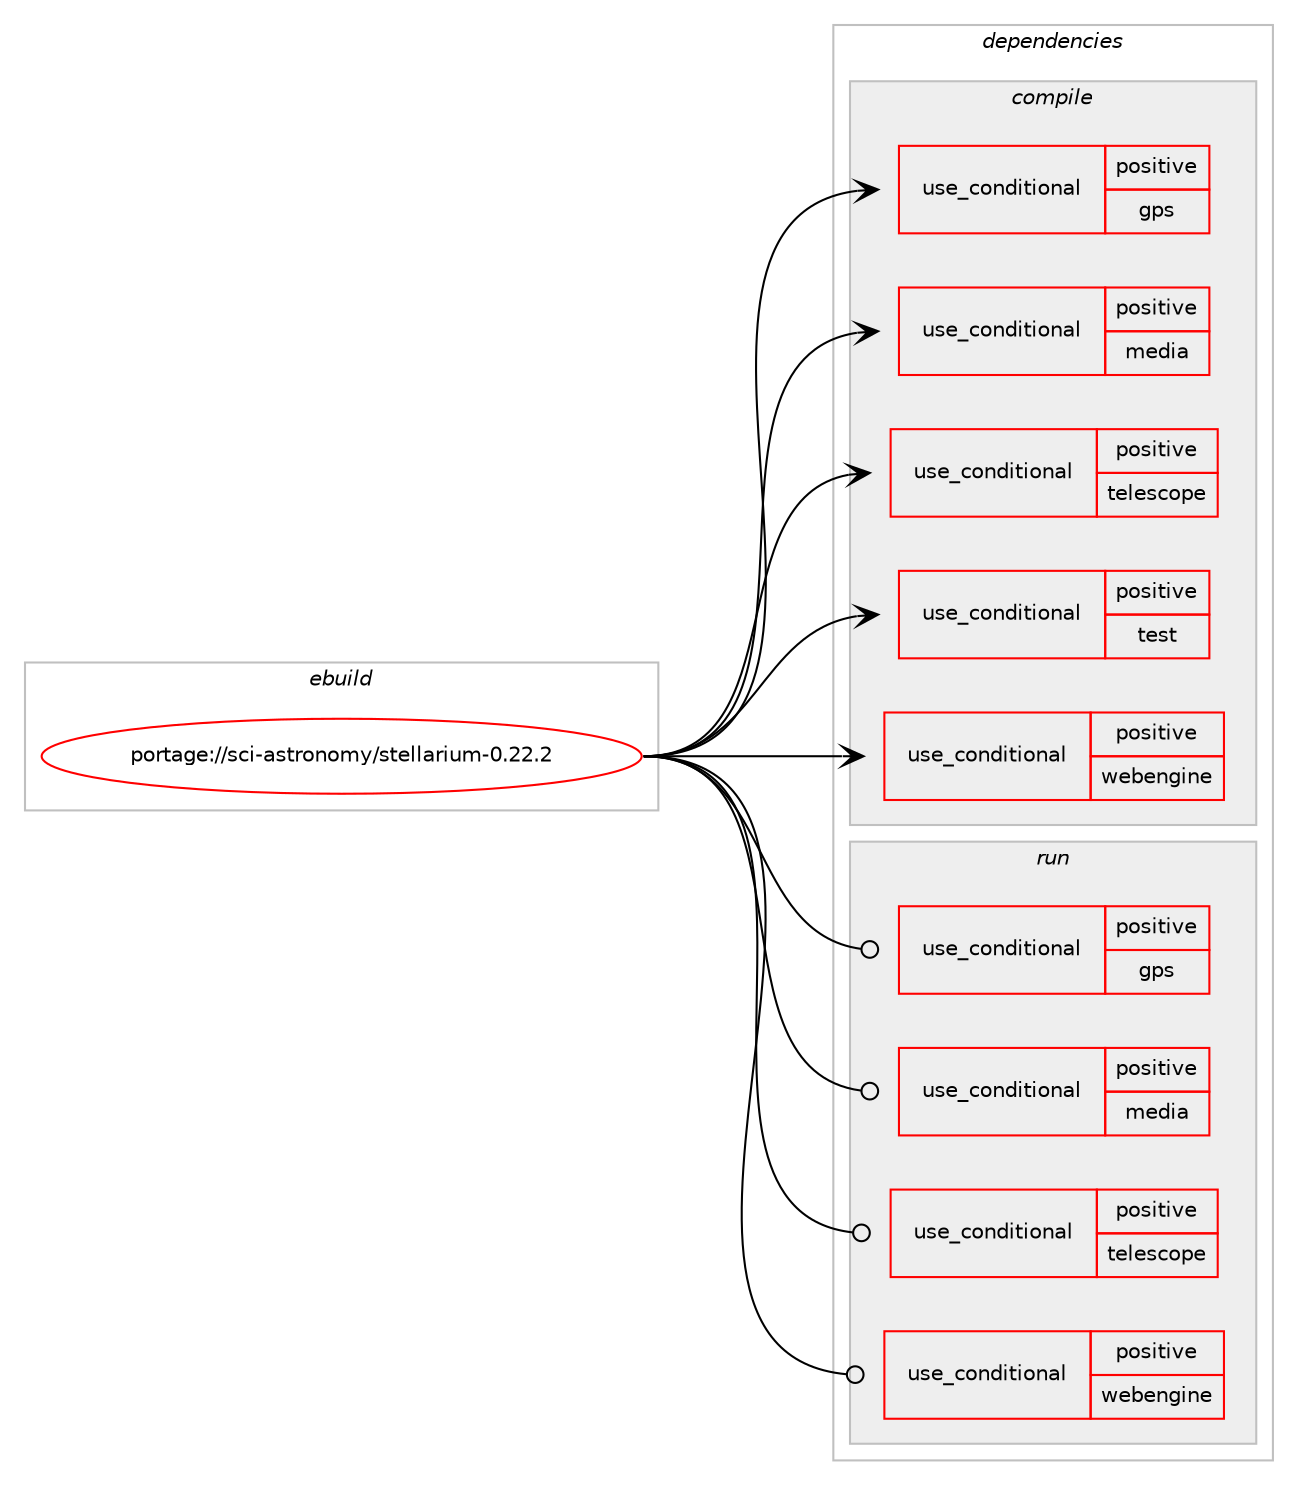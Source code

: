 digraph prolog {

# *************
# Graph options
# *************

newrank=true;
concentrate=true;
compound=true;
graph [rankdir=LR,fontname=Helvetica,fontsize=10,ranksep=1.5];#, ranksep=2.5, nodesep=0.2];
edge  [arrowhead=vee];
node  [fontname=Helvetica,fontsize=10];

# **********
# The ebuild
# **********

subgraph cluster_leftcol {
color=gray;
rank=same;
label=<<i>ebuild</i>>;
id [label="portage://sci-astronomy/stellarium-0.22.2", color=red, width=4, href="../sci-astronomy/stellarium-0.22.2.svg"];
}

# ****************
# The dependencies
# ****************

subgraph cluster_midcol {
color=gray;
label=<<i>dependencies</i>>;
subgraph cluster_compile {
fillcolor="#eeeeee";
style=filled;
label=<<i>compile</i>>;
subgraph cond852 {
dependency1355 [label=<<TABLE BORDER="0" CELLBORDER="1" CELLSPACING="0" CELLPADDING="4"><TR><TD ROWSPAN="3" CELLPADDING="10">use_conditional</TD></TR><TR><TD>positive</TD></TR><TR><TD>gps</TD></TR></TABLE>>, shape=none, color=red];
# *** BEGIN UNKNOWN DEPENDENCY TYPE (TODO) ***
# dependency1355 -> package_dependency(portage://sci-astronomy/stellarium-0.22.2,install,no,dev-qt,qtpositioning,none,[,,],[slot(5)],[])
# *** END UNKNOWN DEPENDENCY TYPE (TODO) ***

# *** BEGIN UNKNOWN DEPENDENCY TYPE (TODO) ***
# dependency1355 -> package_dependency(portage://sci-astronomy/stellarium-0.22.2,install,no,dev-qt,qtserialport,none,[,,],[slot(5)],[])
# *** END UNKNOWN DEPENDENCY TYPE (TODO) ***

# *** BEGIN UNKNOWN DEPENDENCY TYPE (TODO) ***
# dependency1355 -> package_dependency(portage://sci-astronomy/stellarium-0.22.2,install,no,sci-geosciences,gpsd,none,[,,],any_same_slot,[use(enable(cxx),none)])
# *** END UNKNOWN DEPENDENCY TYPE (TODO) ***

}
id:e -> dependency1355:w [weight=20,style="solid",arrowhead="vee"];
subgraph cond853 {
dependency1356 [label=<<TABLE BORDER="0" CELLBORDER="1" CELLSPACING="0" CELLPADDING="4"><TR><TD ROWSPAN="3" CELLPADDING="10">use_conditional</TD></TR><TR><TD>positive</TD></TR><TR><TD>media</TD></TR></TABLE>>, shape=none, color=red];
# *** BEGIN UNKNOWN DEPENDENCY TYPE (TODO) ***
# dependency1356 -> package_dependency(portage://sci-astronomy/stellarium-0.22.2,install,no,dev-qt,qtmultimedia,none,[,,],[slot(5)],[use(enable(widgets),none)])
# *** END UNKNOWN DEPENDENCY TYPE (TODO) ***

# *** BEGIN UNKNOWN DEPENDENCY TYPE (TODO) ***
# dependency1356 -> package_dependency(portage://sci-astronomy/stellarium-0.22.2,install,no,dev-qt,qtopengl,none,[,,],[slot(5)],[])
# *** END UNKNOWN DEPENDENCY TYPE (TODO) ***

# *** BEGIN UNKNOWN DEPENDENCY TYPE (TODO) ***
# dependency1356 -> package_dependency(portage://sci-astronomy/stellarium-0.22.2,install,no,virtual,opengl,none,[,,],[],[])
# *** END UNKNOWN DEPENDENCY TYPE (TODO) ***

}
id:e -> dependency1356:w [weight=20,style="solid",arrowhead="vee"];
subgraph cond854 {
dependency1357 [label=<<TABLE BORDER="0" CELLBORDER="1" CELLSPACING="0" CELLPADDING="4"><TR><TD ROWSPAN="3" CELLPADDING="10">use_conditional</TD></TR><TR><TD>positive</TD></TR><TR><TD>telescope</TD></TR></TABLE>>, shape=none, color=red];
# *** BEGIN UNKNOWN DEPENDENCY TYPE (TODO) ***
# dependency1357 -> package_dependency(portage://sci-astronomy/stellarium-0.22.2,install,no,dev-qt,qtserialport,none,[,,],[slot(5)],[])
# *** END UNKNOWN DEPENDENCY TYPE (TODO) ***

# *** BEGIN UNKNOWN DEPENDENCY TYPE (TODO) ***
# dependency1357 -> package_dependency(portage://sci-astronomy/stellarium-0.22.2,install,no,sci-libs,indilib,none,[,,],any_same_slot,[])
# *** END UNKNOWN DEPENDENCY TYPE (TODO) ***

}
id:e -> dependency1357:w [weight=20,style="solid",arrowhead="vee"];
subgraph cond855 {
dependency1358 [label=<<TABLE BORDER="0" CELLBORDER="1" CELLSPACING="0" CELLPADDING="4"><TR><TD ROWSPAN="3" CELLPADDING="10">use_conditional</TD></TR><TR><TD>positive</TD></TR><TR><TD>test</TD></TR></TABLE>>, shape=none, color=red];
# *** BEGIN UNKNOWN DEPENDENCY TYPE (TODO) ***
# dependency1358 -> package_dependency(portage://sci-astronomy/stellarium-0.22.2,install,no,dev-qt,qttest,none,[,,],[slot(5)],[])
# *** END UNKNOWN DEPENDENCY TYPE (TODO) ***

}
id:e -> dependency1358:w [weight=20,style="solid",arrowhead="vee"];
subgraph cond856 {
dependency1359 [label=<<TABLE BORDER="0" CELLBORDER="1" CELLSPACING="0" CELLPADDING="4"><TR><TD ROWSPAN="3" CELLPADDING="10">use_conditional</TD></TR><TR><TD>positive</TD></TR><TR><TD>webengine</TD></TR></TABLE>>, shape=none, color=red];
# *** BEGIN UNKNOWN DEPENDENCY TYPE (TODO) ***
# dependency1359 -> package_dependency(portage://sci-astronomy/stellarium-0.22.2,install,no,dev-qt,qtwebengine,none,[,,],[slot(5)],[use(enable(widgets),none)])
# *** END UNKNOWN DEPENDENCY TYPE (TODO) ***

}
id:e -> dependency1359:w [weight=20,style="solid",arrowhead="vee"];
# *** BEGIN UNKNOWN DEPENDENCY TYPE (TODO) ***
# id -> package_dependency(portage://sci-astronomy/stellarium-0.22.2,install,no,dev-libs,qtcompress,none,[,,],any_same_slot,[])
# *** END UNKNOWN DEPENDENCY TYPE (TODO) ***

# *** BEGIN UNKNOWN DEPENDENCY TYPE (TODO) ***
# id -> package_dependency(portage://sci-astronomy/stellarium-0.22.2,install,no,dev-qt,qtcharts,none,[,,],[slot(5)],[])
# *** END UNKNOWN DEPENDENCY TYPE (TODO) ***

# *** BEGIN UNKNOWN DEPENDENCY TYPE (TODO) ***
# id -> package_dependency(portage://sci-astronomy/stellarium-0.22.2,install,no,dev-qt,qtconcurrent,none,[,,],[slot(5)],[])
# *** END UNKNOWN DEPENDENCY TYPE (TODO) ***

# *** BEGIN UNKNOWN DEPENDENCY TYPE (TODO) ***
# id -> package_dependency(portage://sci-astronomy/stellarium-0.22.2,install,no,dev-qt,qtcore,none,[,,],[slot(5)],[])
# *** END UNKNOWN DEPENDENCY TYPE (TODO) ***

# *** BEGIN UNKNOWN DEPENDENCY TYPE (TODO) ***
# id -> package_dependency(portage://sci-astronomy/stellarium-0.22.2,install,no,dev-qt,qtgui,none,[,,],[slot(5)],[])
# *** END UNKNOWN DEPENDENCY TYPE (TODO) ***

# *** BEGIN UNKNOWN DEPENDENCY TYPE (TODO) ***
# id -> package_dependency(portage://sci-astronomy/stellarium-0.22.2,install,no,dev-qt,qtnetwork,none,[,,],[slot(5)],[])
# *** END UNKNOWN DEPENDENCY TYPE (TODO) ***

# *** BEGIN UNKNOWN DEPENDENCY TYPE (TODO) ***
# id -> package_dependency(portage://sci-astronomy/stellarium-0.22.2,install,no,dev-qt,qtscript,none,[,,],[slot(5)],[])
# *** END UNKNOWN DEPENDENCY TYPE (TODO) ***

# *** BEGIN UNKNOWN DEPENDENCY TYPE (TODO) ***
# id -> package_dependency(portage://sci-astronomy/stellarium-0.22.2,install,no,dev-qt,qtwidgets,none,[,,],[slot(5)],[])
# *** END UNKNOWN DEPENDENCY TYPE (TODO) ***

# *** BEGIN UNKNOWN DEPENDENCY TYPE (TODO) ***
# id -> package_dependency(portage://sci-astronomy/stellarium-0.22.2,install,no,media-fonts,dejavu,none,[,,],[],[])
# *** END UNKNOWN DEPENDENCY TYPE (TODO) ***

# *** BEGIN UNKNOWN DEPENDENCY TYPE (TODO) ***
# id -> package_dependency(portage://sci-astronomy/stellarium-0.22.2,install,no,sys-libs,zlib,none,[,,],[],[])
# *** END UNKNOWN DEPENDENCY TYPE (TODO) ***

}
subgraph cluster_compileandrun {
fillcolor="#eeeeee";
style=filled;
label=<<i>compile and run</i>>;
}
subgraph cluster_run {
fillcolor="#eeeeee";
style=filled;
label=<<i>run</i>>;
subgraph cond857 {
dependency1360 [label=<<TABLE BORDER="0" CELLBORDER="1" CELLSPACING="0" CELLPADDING="4"><TR><TD ROWSPAN="3" CELLPADDING="10">use_conditional</TD></TR><TR><TD>positive</TD></TR><TR><TD>gps</TD></TR></TABLE>>, shape=none, color=red];
# *** BEGIN UNKNOWN DEPENDENCY TYPE (TODO) ***
# dependency1360 -> package_dependency(portage://sci-astronomy/stellarium-0.22.2,run,no,dev-qt,qtpositioning,none,[,,],[slot(5)],[])
# *** END UNKNOWN DEPENDENCY TYPE (TODO) ***

# *** BEGIN UNKNOWN DEPENDENCY TYPE (TODO) ***
# dependency1360 -> package_dependency(portage://sci-astronomy/stellarium-0.22.2,run,no,dev-qt,qtserialport,none,[,,],[slot(5)],[])
# *** END UNKNOWN DEPENDENCY TYPE (TODO) ***

# *** BEGIN UNKNOWN DEPENDENCY TYPE (TODO) ***
# dependency1360 -> package_dependency(portage://sci-astronomy/stellarium-0.22.2,run,no,sci-geosciences,gpsd,none,[,,],any_same_slot,[use(enable(cxx),none)])
# *** END UNKNOWN DEPENDENCY TYPE (TODO) ***

}
id:e -> dependency1360:w [weight=20,style="solid",arrowhead="odot"];
subgraph cond858 {
dependency1361 [label=<<TABLE BORDER="0" CELLBORDER="1" CELLSPACING="0" CELLPADDING="4"><TR><TD ROWSPAN="3" CELLPADDING="10">use_conditional</TD></TR><TR><TD>positive</TD></TR><TR><TD>media</TD></TR></TABLE>>, shape=none, color=red];
# *** BEGIN UNKNOWN DEPENDENCY TYPE (TODO) ***
# dependency1361 -> package_dependency(portage://sci-astronomy/stellarium-0.22.2,run,no,dev-qt,qtmultimedia,none,[,,],[slot(5)],[use(enable(widgets),none)])
# *** END UNKNOWN DEPENDENCY TYPE (TODO) ***

# *** BEGIN UNKNOWN DEPENDENCY TYPE (TODO) ***
# dependency1361 -> package_dependency(portage://sci-astronomy/stellarium-0.22.2,run,no,dev-qt,qtopengl,none,[,,],[slot(5)],[])
# *** END UNKNOWN DEPENDENCY TYPE (TODO) ***

# *** BEGIN UNKNOWN DEPENDENCY TYPE (TODO) ***
# dependency1361 -> package_dependency(portage://sci-astronomy/stellarium-0.22.2,run,no,virtual,opengl,none,[,,],[],[])
# *** END UNKNOWN DEPENDENCY TYPE (TODO) ***

}
id:e -> dependency1361:w [weight=20,style="solid",arrowhead="odot"];
subgraph cond859 {
dependency1362 [label=<<TABLE BORDER="0" CELLBORDER="1" CELLSPACING="0" CELLPADDING="4"><TR><TD ROWSPAN="3" CELLPADDING="10">use_conditional</TD></TR><TR><TD>positive</TD></TR><TR><TD>telescope</TD></TR></TABLE>>, shape=none, color=red];
# *** BEGIN UNKNOWN DEPENDENCY TYPE (TODO) ***
# dependency1362 -> package_dependency(portage://sci-astronomy/stellarium-0.22.2,run,no,dev-qt,qtserialport,none,[,,],[slot(5)],[])
# *** END UNKNOWN DEPENDENCY TYPE (TODO) ***

# *** BEGIN UNKNOWN DEPENDENCY TYPE (TODO) ***
# dependency1362 -> package_dependency(portage://sci-astronomy/stellarium-0.22.2,run,no,sci-libs,indilib,none,[,,],any_same_slot,[])
# *** END UNKNOWN DEPENDENCY TYPE (TODO) ***

}
id:e -> dependency1362:w [weight=20,style="solid",arrowhead="odot"];
subgraph cond860 {
dependency1363 [label=<<TABLE BORDER="0" CELLBORDER="1" CELLSPACING="0" CELLPADDING="4"><TR><TD ROWSPAN="3" CELLPADDING="10">use_conditional</TD></TR><TR><TD>positive</TD></TR><TR><TD>webengine</TD></TR></TABLE>>, shape=none, color=red];
# *** BEGIN UNKNOWN DEPENDENCY TYPE (TODO) ***
# dependency1363 -> package_dependency(portage://sci-astronomy/stellarium-0.22.2,run,no,dev-qt,qtwebengine,none,[,,],[slot(5)],[use(enable(widgets),none)])
# *** END UNKNOWN DEPENDENCY TYPE (TODO) ***

}
id:e -> dependency1363:w [weight=20,style="solid",arrowhead="odot"];
# *** BEGIN UNKNOWN DEPENDENCY TYPE (TODO) ***
# id -> package_dependency(portage://sci-astronomy/stellarium-0.22.2,run,no,dev-libs,qtcompress,none,[,,],any_same_slot,[])
# *** END UNKNOWN DEPENDENCY TYPE (TODO) ***

# *** BEGIN UNKNOWN DEPENDENCY TYPE (TODO) ***
# id -> package_dependency(portage://sci-astronomy/stellarium-0.22.2,run,no,dev-qt,qtcharts,none,[,,],[slot(5)],[])
# *** END UNKNOWN DEPENDENCY TYPE (TODO) ***

# *** BEGIN UNKNOWN DEPENDENCY TYPE (TODO) ***
# id -> package_dependency(portage://sci-astronomy/stellarium-0.22.2,run,no,dev-qt,qtcore,none,[,,],[slot(5)],[])
# *** END UNKNOWN DEPENDENCY TYPE (TODO) ***

# *** BEGIN UNKNOWN DEPENDENCY TYPE (TODO) ***
# id -> package_dependency(portage://sci-astronomy/stellarium-0.22.2,run,no,dev-qt,qtgui,none,[,,],[slot(5)],[])
# *** END UNKNOWN DEPENDENCY TYPE (TODO) ***

# *** BEGIN UNKNOWN DEPENDENCY TYPE (TODO) ***
# id -> package_dependency(portage://sci-astronomy/stellarium-0.22.2,run,no,dev-qt,qtnetwork,none,[,,],[slot(5)],[])
# *** END UNKNOWN DEPENDENCY TYPE (TODO) ***

# *** BEGIN UNKNOWN DEPENDENCY TYPE (TODO) ***
# id -> package_dependency(portage://sci-astronomy/stellarium-0.22.2,run,no,dev-qt,qtscript,none,[,,],[slot(5)],[])
# *** END UNKNOWN DEPENDENCY TYPE (TODO) ***

# *** BEGIN UNKNOWN DEPENDENCY TYPE (TODO) ***
# id -> package_dependency(portage://sci-astronomy/stellarium-0.22.2,run,no,dev-qt,qtwidgets,none,[,,],[slot(5)],[])
# *** END UNKNOWN DEPENDENCY TYPE (TODO) ***

# *** BEGIN UNKNOWN DEPENDENCY TYPE (TODO) ***
# id -> package_dependency(portage://sci-astronomy/stellarium-0.22.2,run,no,media-fonts,dejavu,none,[,,],[],[])
# *** END UNKNOWN DEPENDENCY TYPE (TODO) ***

# *** BEGIN UNKNOWN DEPENDENCY TYPE (TODO) ***
# id -> package_dependency(portage://sci-astronomy/stellarium-0.22.2,run,no,sys-libs,zlib,none,[,,],[],[])
# *** END UNKNOWN DEPENDENCY TYPE (TODO) ***

}
}

# **************
# The candidates
# **************

subgraph cluster_choices {
rank=same;
color=gray;
label=<<i>candidates</i>>;

}

}
